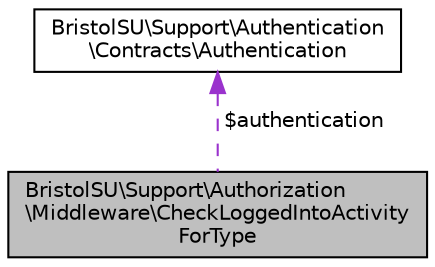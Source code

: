 digraph "BristolSU\Support\Authorization\Middleware\CheckLoggedIntoActivityForType"
{
  edge [fontname="Helvetica",fontsize="10",labelfontname="Helvetica",labelfontsize="10"];
  node [fontname="Helvetica",fontsize="10",shape=record];
  Node1 [label="BristolSU\\Support\\Authorization\l\\Middleware\\CheckLoggedIntoActivity\lForType",height=0.2,width=0.4,color="black", fillcolor="grey75", style="filled", fontcolor="black"];
  Node2 -> Node1 [dir="back",color="darkorchid3",fontsize="10",style="dashed",label=" $authentication" ,fontname="Helvetica"];
  Node2 [label="BristolSU\\Support\\Authentication\l\\Contracts\\Authentication",height=0.2,width=0.4,color="black", fillcolor="white", style="filled",URL="$interfaceBristolSU_1_1Support_1_1Authentication_1_1Contracts_1_1Authentication.html"];
}
